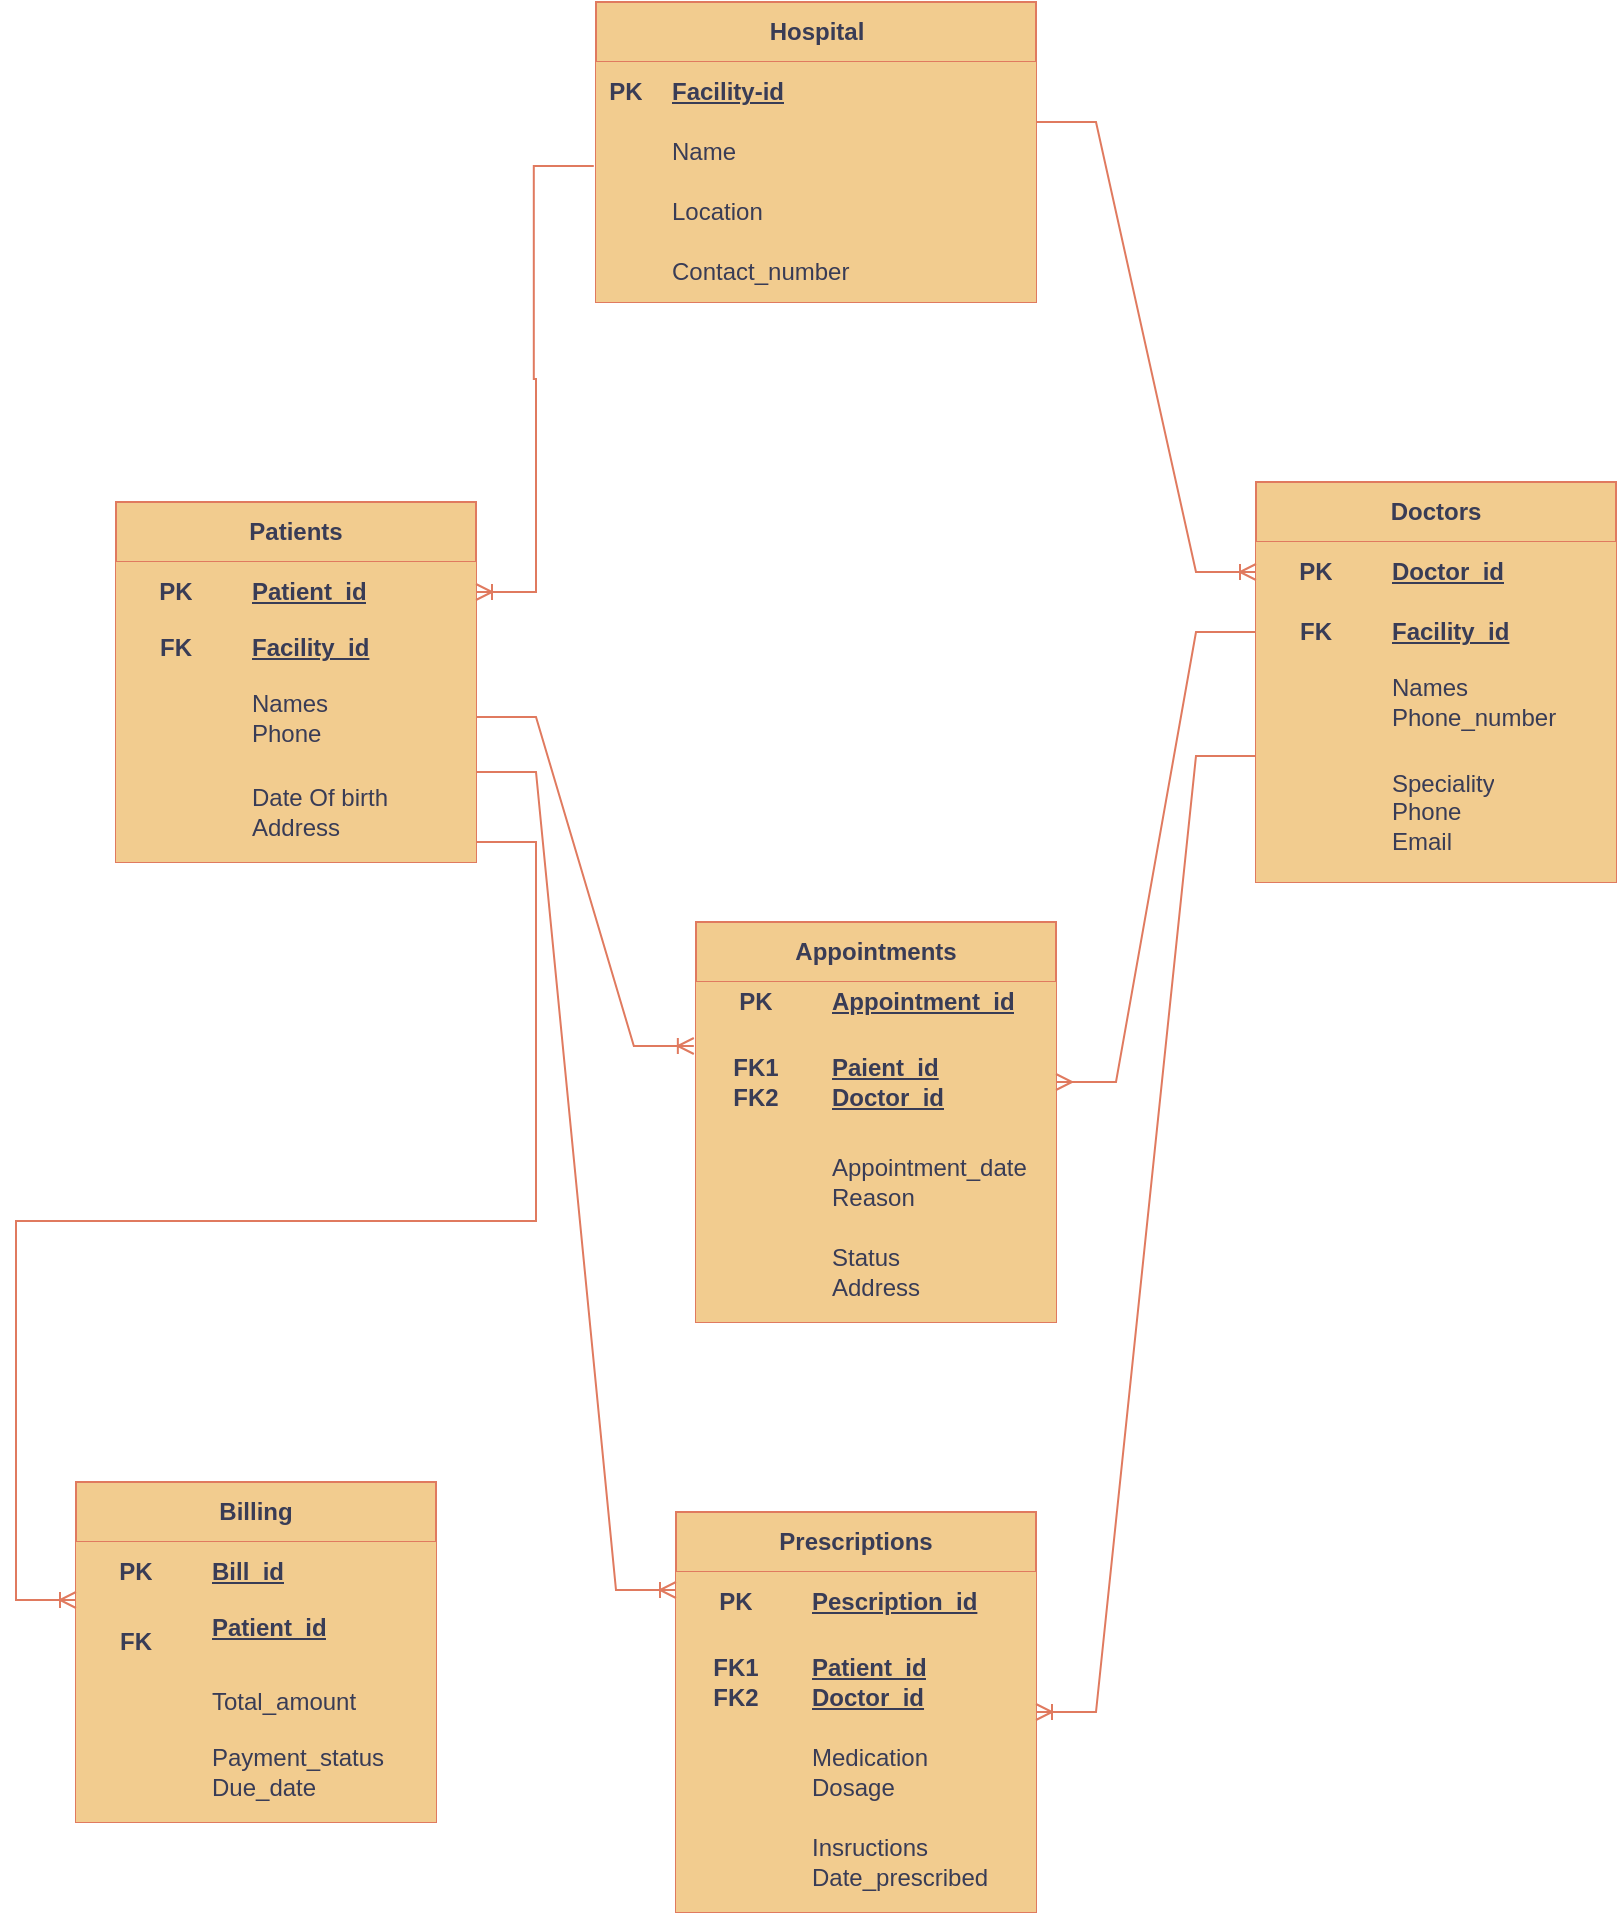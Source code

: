 <mxfile version="26.0.9">
  <diagram name="Page-1" id="CVgAVtRW-QO9xmp5Lkfc">
    <mxGraphModel dx="880" dy="532" grid="1" gridSize="10" guides="1" tooltips="1" connect="1" arrows="1" fold="1" page="1" pageScale="1" pageWidth="850" pageHeight="1100" math="0" shadow="0">
      <root>
        <mxCell id="0" />
        <mxCell id="1" parent="0" />
        <mxCell id="FU8sGzbvqnBOfOqEZNKi-1" value="Hospital" style="shape=table;startSize=30;container=1;collapsible=1;childLayout=tableLayout;fixedRows=1;rowLines=0;fontStyle=1;align=center;resizeLast=1;html=1;labelBackgroundColor=none;fillColor=#F2CC8F;strokeColor=#E07A5F;fontColor=#393C56;" parent="1" vertex="1">
          <mxGeometry x="300" y="30" width="220" height="150" as="geometry" />
        </mxCell>
        <mxCell id="FU8sGzbvqnBOfOqEZNKi-2" value="" style="shape=tableRow;horizontal=0;startSize=0;swimlaneHead=0;swimlaneBody=0;collapsible=0;dropTarget=0;points=[[0,0.5],[1,0.5]];portConstraint=eastwest;top=0;left=0;right=0;bottom=1;labelBackgroundColor=none;fillColor=#F2CC8F;strokeColor=#E07A5F;fontColor=#393C56;" parent="FU8sGzbvqnBOfOqEZNKi-1" vertex="1">
          <mxGeometry y="30" width="220" height="30" as="geometry" />
        </mxCell>
        <mxCell id="FU8sGzbvqnBOfOqEZNKi-3" value="PK" style="shape=partialRectangle;connectable=0;top=0;left=0;bottom=0;right=0;fontStyle=1;overflow=hidden;whiteSpace=wrap;html=1;labelBackgroundColor=none;fillColor=#F2CC8F;strokeColor=#E07A5F;fontColor=#393C56;" parent="FU8sGzbvqnBOfOqEZNKi-2" vertex="1">
          <mxGeometry width="30" height="30" as="geometry">
            <mxRectangle width="30" height="30" as="alternateBounds" />
          </mxGeometry>
        </mxCell>
        <mxCell id="FU8sGzbvqnBOfOqEZNKi-4" value="Facility-id" style="shape=partialRectangle;connectable=0;top=0;left=0;bottom=0;right=0;align=left;spacingLeft=6;fontStyle=5;overflow=hidden;whiteSpace=wrap;html=1;labelBackgroundColor=none;fillColor=#F2CC8F;strokeColor=#E07A5F;fontColor=#393C56;" parent="FU8sGzbvqnBOfOqEZNKi-2" vertex="1">
          <mxGeometry x="30" width="190" height="30" as="geometry">
            <mxRectangle width="190" height="30" as="alternateBounds" />
          </mxGeometry>
        </mxCell>
        <mxCell id="FU8sGzbvqnBOfOqEZNKi-5" value="" style="shape=tableRow;horizontal=0;startSize=0;swimlaneHead=0;swimlaneBody=0;collapsible=0;dropTarget=0;points=[[0,0.5],[1,0.5]];portConstraint=eastwest;top=0;left=0;right=0;bottom=0;labelBackgroundColor=none;fillColor=#F2CC8F;strokeColor=#E07A5F;fontColor=#393C56;" parent="FU8sGzbvqnBOfOqEZNKi-1" vertex="1">
          <mxGeometry y="60" width="220" height="30" as="geometry" />
        </mxCell>
        <mxCell id="FU8sGzbvqnBOfOqEZNKi-6" value="" style="shape=partialRectangle;connectable=0;top=0;left=0;bottom=0;right=0;editable=1;overflow=hidden;whiteSpace=wrap;html=1;labelBackgroundColor=none;fillColor=#F2CC8F;strokeColor=#E07A5F;fontColor=#393C56;" parent="FU8sGzbvqnBOfOqEZNKi-5" vertex="1">
          <mxGeometry width="30" height="30" as="geometry">
            <mxRectangle width="30" height="30" as="alternateBounds" />
          </mxGeometry>
        </mxCell>
        <mxCell id="FU8sGzbvqnBOfOqEZNKi-7" value="Name" style="shape=partialRectangle;connectable=0;top=0;left=0;bottom=0;right=0;align=left;spacingLeft=6;overflow=hidden;whiteSpace=wrap;html=1;labelBackgroundColor=none;fillColor=#F2CC8F;strokeColor=#E07A5F;fontColor=#393C56;" parent="FU8sGzbvqnBOfOqEZNKi-5" vertex="1">
          <mxGeometry x="30" width="190" height="30" as="geometry">
            <mxRectangle width="190" height="30" as="alternateBounds" />
          </mxGeometry>
        </mxCell>
        <mxCell id="FU8sGzbvqnBOfOqEZNKi-8" value="" style="shape=tableRow;horizontal=0;startSize=0;swimlaneHead=0;swimlaneBody=0;collapsible=0;dropTarget=0;points=[[0,0.5],[1,0.5]];portConstraint=eastwest;top=0;left=0;right=0;bottom=0;labelBackgroundColor=none;fillColor=#F2CC8F;strokeColor=#E07A5F;fontColor=#393C56;" parent="FU8sGzbvqnBOfOqEZNKi-1" vertex="1">
          <mxGeometry y="90" width="220" height="30" as="geometry" />
        </mxCell>
        <mxCell id="FU8sGzbvqnBOfOqEZNKi-9" value="" style="shape=partialRectangle;connectable=0;top=0;left=0;bottom=0;right=0;editable=1;overflow=hidden;whiteSpace=wrap;html=1;labelBackgroundColor=none;fillColor=#F2CC8F;strokeColor=#E07A5F;fontColor=#393C56;" parent="FU8sGzbvqnBOfOqEZNKi-8" vertex="1">
          <mxGeometry width="30" height="30" as="geometry">
            <mxRectangle width="30" height="30" as="alternateBounds" />
          </mxGeometry>
        </mxCell>
        <mxCell id="FU8sGzbvqnBOfOqEZNKi-10" value="Location" style="shape=partialRectangle;connectable=0;top=0;left=0;bottom=0;right=0;align=left;spacingLeft=6;overflow=hidden;whiteSpace=wrap;html=1;labelBackgroundColor=none;fillColor=#F2CC8F;strokeColor=#E07A5F;fontColor=#393C56;" parent="FU8sGzbvqnBOfOqEZNKi-8" vertex="1">
          <mxGeometry x="30" width="190" height="30" as="geometry">
            <mxRectangle width="190" height="30" as="alternateBounds" />
          </mxGeometry>
        </mxCell>
        <mxCell id="FU8sGzbvqnBOfOqEZNKi-11" value="" style="shape=tableRow;horizontal=0;startSize=0;swimlaneHead=0;swimlaneBody=0;collapsible=0;dropTarget=0;points=[[0,0.5],[1,0.5]];portConstraint=eastwest;top=0;left=0;right=0;bottom=0;labelBackgroundColor=none;fillColor=#F2CC8F;strokeColor=#E07A5F;fontColor=#393C56;" parent="FU8sGzbvqnBOfOqEZNKi-1" vertex="1">
          <mxGeometry y="120" width="220" height="30" as="geometry" />
        </mxCell>
        <mxCell id="FU8sGzbvqnBOfOqEZNKi-12" value="" style="shape=partialRectangle;connectable=0;top=0;left=0;bottom=0;right=0;editable=1;overflow=hidden;whiteSpace=wrap;html=1;labelBackgroundColor=none;fillColor=#F2CC8F;strokeColor=#E07A5F;fontColor=#393C56;" parent="FU8sGzbvqnBOfOqEZNKi-11" vertex="1">
          <mxGeometry width="30" height="30" as="geometry">
            <mxRectangle width="30" height="30" as="alternateBounds" />
          </mxGeometry>
        </mxCell>
        <mxCell id="FU8sGzbvqnBOfOqEZNKi-13" value="Contact_number" style="shape=partialRectangle;connectable=0;top=0;left=0;bottom=0;right=0;align=left;spacingLeft=6;overflow=hidden;whiteSpace=wrap;html=1;labelBackgroundColor=none;fillColor=#F2CC8F;strokeColor=#E07A5F;fontColor=#393C56;" parent="FU8sGzbvqnBOfOqEZNKi-11" vertex="1">
          <mxGeometry x="30" width="190" height="30" as="geometry">
            <mxRectangle width="190" height="30" as="alternateBounds" />
          </mxGeometry>
        </mxCell>
        <mxCell id="FU8sGzbvqnBOfOqEZNKi-28" value="Patients" style="shape=table;startSize=30;container=1;collapsible=1;childLayout=tableLayout;fixedRows=1;rowLines=0;fontStyle=1;align=center;resizeLast=1;html=1;whiteSpace=wrap;labelBackgroundColor=none;fillColor=#F2CC8F;strokeColor=#E07A5F;fontColor=#393C56;" parent="1" vertex="1">
          <mxGeometry x="60" y="280" width="180" height="180" as="geometry" />
        </mxCell>
        <mxCell id="FU8sGzbvqnBOfOqEZNKi-29" value="" style="shape=tableRow;horizontal=0;startSize=0;swimlaneHead=0;swimlaneBody=0;collapsible=0;dropTarget=0;points=[[0,0.5],[1,0.5]];portConstraint=eastwest;top=0;left=0;right=0;bottom=0;html=1;labelBackgroundColor=none;fillColor=#F2CC8F;strokeColor=#E07A5F;fontColor=#393C56;" parent="FU8sGzbvqnBOfOqEZNKi-28" vertex="1">
          <mxGeometry y="30" width="180" height="30" as="geometry" />
        </mxCell>
        <mxCell id="FU8sGzbvqnBOfOqEZNKi-30" value="PK" style="shape=partialRectangle;connectable=0;top=0;left=0;bottom=0;right=0;fontStyle=1;overflow=hidden;html=1;whiteSpace=wrap;labelBackgroundColor=none;fillColor=#F2CC8F;strokeColor=#E07A5F;fontColor=#393C56;" parent="FU8sGzbvqnBOfOqEZNKi-29" vertex="1">
          <mxGeometry width="60" height="30" as="geometry">
            <mxRectangle width="60" height="30" as="alternateBounds" />
          </mxGeometry>
        </mxCell>
        <mxCell id="FU8sGzbvqnBOfOqEZNKi-31" value="Patient_id" style="shape=partialRectangle;connectable=0;top=0;left=0;bottom=0;right=0;align=left;spacingLeft=6;fontStyle=5;overflow=hidden;html=1;whiteSpace=wrap;labelBackgroundColor=none;fillColor=#F2CC8F;strokeColor=#E07A5F;fontColor=#393C56;" parent="FU8sGzbvqnBOfOqEZNKi-29" vertex="1">
          <mxGeometry x="60" width="120" height="30" as="geometry">
            <mxRectangle width="120" height="30" as="alternateBounds" />
          </mxGeometry>
        </mxCell>
        <mxCell id="FU8sGzbvqnBOfOqEZNKi-32" value="" style="shape=tableRow;horizontal=0;startSize=0;swimlaneHead=0;swimlaneBody=0;collapsible=0;dropTarget=0;points=[[0,0.5],[1,0.5]];portConstraint=eastwest;top=0;left=0;right=0;bottom=1;html=1;labelBackgroundColor=none;fillColor=#F2CC8F;strokeColor=#E07A5F;fontColor=#393C56;" parent="FU8sGzbvqnBOfOqEZNKi-28" vertex="1">
          <mxGeometry y="60" width="180" height="25" as="geometry" />
        </mxCell>
        <mxCell id="FU8sGzbvqnBOfOqEZNKi-33" value="FK" style="shape=partialRectangle;connectable=0;top=0;left=0;bottom=0;right=0;fontStyle=1;overflow=hidden;html=1;whiteSpace=wrap;labelBackgroundColor=none;fillColor=#F2CC8F;strokeColor=#E07A5F;fontColor=#393C56;" parent="FU8sGzbvqnBOfOqEZNKi-32" vertex="1">
          <mxGeometry width="60" height="25" as="geometry">
            <mxRectangle width="60" height="25" as="alternateBounds" />
          </mxGeometry>
        </mxCell>
        <mxCell id="FU8sGzbvqnBOfOqEZNKi-34" value="Facility_id" style="shape=partialRectangle;connectable=0;top=0;left=0;bottom=0;right=0;align=left;spacingLeft=6;fontStyle=5;overflow=hidden;html=1;whiteSpace=wrap;labelBackgroundColor=none;fillColor=#F2CC8F;strokeColor=#E07A5F;fontColor=#393C56;" parent="FU8sGzbvqnBOfOqEZNKi-32" vertex="1">
          <mxGeometry x="60" width="120" height="25" as="geometry">
            <mxRectangle width="120" height="25" as="alternateBounds" />
          </mxGeometry>
        </mxCell>
        <mxCell id="FU8sGzbvqnBOfOqEZNKi-35" value="" style="shape=tableRow;horizontal=0;startSize=0;swimlaneHead=0;swimlaneBody=0;collapsible=0;dropTarget=0;points=[[0,0.5],[1,0.5]];portConstraint=eastwest;top=0;left=0;right=0;bottom=0;html=1;labelBackgroundColor=none;fillColor=#F2CC8F;strokeColor=#E07A5F;fontColor=#393C56;" parent="FU8sGzbvqnBOfOqEZNKi-28" vertex="1">
          <mxGeometry y="85" width="180" height="45" as="geometry" />
        </mxCell>
        <mxCell id="FU8sGzbvqnBOfOqEZNKi-36" value="" style="shape=partialRectangle;connectable=0;top=0;left=0;bottom=0;right=0;editable=1;overflow=hidden;html=1;whiteSpace=wrap;labelBackgroundColor=none;fillColor=#F2CC8F;strokeColor=#E07A5F;fontColor=#393C56;" parent="FU8sGzbvqnBOfOqEZNKi-35" vertex="1">
          <mxGeometry width="60" height="45" as="geometry">
            <mxRectangle width="60" height="45" as="alternateBounds" />
          </mxGeometry>
        </mxCell>
        <mxCell id="FU8sGzbvqnBOfOqEZNKi-37" value="Names&lt;div&gt;Phone&lt;/div&gt;" style="shape=partialRectangle;connectable=0;top=0;left=0;bottom=0;right=0;align=left;spacingLeft=6;overflow=hidden;html=1;whiteSpace=wrap;labelBackgroundColor=none;fillColor=#F2CC8F;strokeColor=#E07A5F;fontColor=#393C56;" parent="FU8sGzbvqnBOfOqEZNKi-35" vertex="1">
          <mxGeometry x="60" width="120" height="45" as="geometry">
            <mxRectangle width="120" height="45" as="alternateBounds" />
          </mxGeometry>
        </mxCell>
        <mxCell id="FU8sGzbvqnBOfOqEZNKi-38" value="" style="shape=tableRow;horizontal=0;startSize=0;swimlaneHead=0;swimlaneBody=0;collapsible=0;dropTarget=0;points=[[0,0.5],[1,0.5]];portConstraint=eastwest;top=0;left=0;right=0;bottom=0;html=1;labelBackgroundColor=none;fillColor=#F2CC8F;strokeColor=#E07A5F;fontColor=#393C56;" parent="FU8sGzbvqnBOfOqEZNKi-28" vertex="1">
          <mxGeometry y="130" width="180" height="50" as="geometry" />
        </mxCell>
        <mxCell id="FU8sGzbvqnBOfOqEZNKi-39" value="" style="shape=partialRectangle;connectable=0;top=0;left=0;bottom=0;right=0;editable=1;overflow=hidden;html=1;whiteSpace=wrap;labelBackgroundColor=none;fillColor=#F2CC8F;strokeColor=#E07A5F;fontColor=#393C56;" parent="FU8sGzbvqnBOfOqEZNKi-38" vertex="1">
          <mxGeometry width="60" height="50" as="geometry">
            <mxRectangle width="60" height="50" as="alternateBounds" />
          </mxGeometry>
        </mxCell>
        <mxCell id="FU8sGzbvqnBOfOqEZNKi-40" value="&lt;div&gt;Date Of birth&lt;/div&gt;&lt;div&gt;Address&lt;/div&gt;" style="shape=partialRectangle;connectable=0;top=0;left=0;bottom=0;right=0;align=left;spacingLeft=6;overflow=hidden;html=1;whiteSpace=wrap;labelBackgroundColor=none;fillColor=#F2CC8F;strokeColor=#E07A5F;fontColor=#393C56;" parent="FU8sGzbvqnBOfOqEZNKi-38" vertex="1">
          <mxGeometry x="60" width="120" height="50" as="geometry">
            <mxRectangle width="120" height="50" as="alternateBounds" />
          </mxGeometry>
        </mxCell>
        <mxCell id="FU8sGzbvqnBOfOqEZNKi-682" value="Doctors" style="shape=table;startSize=30;container=1;collapsible=1;childLayout=tableLayout;fixedRows=1;rowLines=0;fontStyle=1;align=center;resizeLast=1;html=1;whiteSpace=wrap;labelBackgroundColor=none;fillColor=#F2CC8F;strokeColor=#E07A5F;fontColor=#393C56;" parent="1" vertex="1">
          <mxGeometry x="630" y="270" width="180" height="200" as="geometry" />
        </mxCell>
        <mxCell id="FU8sGzbvqnBOfOqEZNKi-683" value="" style="shape=tableRow;horizontal=0;startSize=0;swimlaneHead=0;swimlaneBody=0;collapsible=0;dropTarget=0;points=[[0,0.5],[1,0.5]];portConstraint=eastwest;top=0;left=0;right=0;bottom=0;html=1;labelBackgroundColor=none;fillColor=#F2CC8F;strokeColor=#E07A5F;fontColor=#393C56;" parent="FU8sGzbvqnBOfOqEZNKi-682" vertex="1">
          <mxGeometry y="30" width="180" height="30" as="geometry" />
        </mxCell>
        <mxCell id="FU8sGzbvqnBOfOqEZNKi-684" value="PK" style="shape=partialRectangle;connectable=0;top=0;left=0;bottom=0;right=0;fontStyle=1;overflow=hidden;html=1;whiteSpace=wrap;labelBackgroundColor=none;fillColor=#F2CC8F;strokeColor=#E07A5F;fontColor=#393C56;" parent="FU8sGzbvqnBOfOqEZNKi-683" vertex="1">
          <mxGeometry width="60" height="30" as="geometry">
            <mxRectangle width="60" height="30" as="alternateBounds" />
          </mxGeometry>
        </mxCell>
        <mxCell id="FU8sGzbvqnBOfOqEZNKi-685" value="Doctor_id" style="shape=partialRectangle;connectable=0;top=0;left=0;bottom=0;right=0;align=left;spacingLeft=6;fontStyle=5;overflow=hidden;html=1;whiteSpace=wrap;labelBackgroundColor=none;fillColor=#F2CC8F;strokeColor=#E07A5F;fontColor=#393C56;" parent="FU8sGzbvqnBOfOqEZNKi-683" vertex="1">
          <mxGeometry x="60" width="120" height="30" as="geometry">
            <mxRectangle width="120" height="30" as="alternateBounds" />
          </mxGeometry>
        </mxCell>
        <mxCell id="FU8sGzbvqnBOfOqEZNKi-686" value="" style="shape=tableRow;horizontal=0;startSize=0;swimlaneHead=0;swimlaneBody=0;collapsible=0;dropTarget=0;points=[[0,0.5],[1,0.5]];portConstraint=eastwest;top=0;left=0;right=0;bottom=1;html=1;labelBackgroundColor=none;fillColor=#F2CC8F;strokeColor=#E07A5F;fontColor=#393C56;" parent="FU8sGzbvqnBOfOqEZNKi-682" vertex="1">
          <mxGeometry y="60" width="180" height="30" as="geometry" />
        </mxCell>
        <mxCell id="FU8sGzbvqnBOfOqEZNKi-687" value="FK" style="shape=partialRectangle;connectable=0;top=0;left=0;bottom=0;right=0;fontStyle=1;overflow=hidden;html=1;whiteSpace=wrap;labelBackgroundColor=none;fillColor=#F2CC8F;strokeColor=#E07A5F;fontColor=#393C56;" parent="FU8sGzbvqnBOfOqEZNKi-686" vertex="1">
          <mxGeometry width="60" height="30" as="geometry">
            <mxRectangle width="60" height="30" as="alternateBounds" />
          </mxGeometry>
        </mxCell>
        <mxCell id="FU8sGzbvqnBOfOqEZNKi-688" value="Facility_id" style="shape=partialRectangle;connectable=0;top=0;left=0;bottom=0;right=0;align=left;spacingLeft=6;fontStyle=5;overflow=hidden;html=1;whiteSpace=wrap;labelBackgroundColor=none;fillColor=#F2CC8F;strokeColor=#E07A5F;fontColor=#393C56;" parent="FU8sGzbvqnBOfOqEZNKi-686" vertex="1">
          <mxGeometry x="60" width="120" height="30" as="geometry">
            <mxRectangle width="120" height="30" as="alternateBounds" />
          </mxGeometry>
        </mxCell>
        <mxCell id="FU8sGzbvqnBOfOqEZNKi-689" value="" style="shape=tableRow;horizontal=0;startSize=0;swimlaneHead=0;swimlaneBody=0;collapsible=0;dropTarget=0;points=[[0,0.5],[1,0.5]];portConstraint=eastwest;top=0;left=0;right=0;bottom=0;html=1;labelBackgroundColor=none;fillColor=#F2CC8F;strokeColor=#E07A5F;fontColor=#393C56;" parent="FU8sGzbvqnBOfOqEZNKi-682" vertex="1">
          <mxGeometry y="90" width="180" height="40" as="geometry" />
        </mxCell>
        <mxCell id="FU8sGzbvqnBOfOqEZNKi-690" value="" style="shape=partialRectangle;connectable=0;top=0;left=0;bottom=0;right=0;editable=1;overflow=hidden;html=1;whiteSpace=wrap;labelBackgroundColor=none;fillColor=#F2CC8F;strokeColor=#E07A5F;fontColor=#393C56;" parent="FU8sGzbvqnBOfOqEZNKi-689" vertex="1">
          <mxGeometry width="60" height="40" as="geometry">
            <mxRectangle width="60" height="40" as="alternateBounds" />
          </mxGeometry>
        </mxCell>
        <mxCell id="FU8sGzbvqnBOfOqEZNKi-691" value="Names&lt;div&gt;Phone_number&lt;/div&gt;" style="shape=partialRectangle;connectable=0;top=0;left=0;bottom=0;right=0;align=left;spacingLeft=6;overflow=hidden;html=1;whiteSpace=wrap;labelBackgroundColor=none;fillColor=#F2CC8F;strokeColor=#E07A5F;fontColor=#393C56;" parent="FU8sGzbvqnBOfOqEZNKi-689" vertex="1">
          <mxGeometry x="60" width="120" height="40" as="geometry">
            <mxRectangle width="120" height="40" as="alternateBounds" />
          </mxGeometry>
        </mxCell>
        <mxCell id="FU8sGzbvqnBOfOqEZNKi-692" value="" style="shape=tableRow;horizontal=0;startSize=0;swimlaneHead=0;swimlaneBody=0;collapsible=0;dropTarget=0;points=[[0,0.5],[1,0.5]];portConstraint=eastwest;top=0;left=0;right=0;bottom=0;html=1;labelBackgroundColor=none;fillColor=#F2CC8F;strokeColor=#E07A5F;fontColor=#393C56;" parent="FU8sGzbvqnBOfOqEZNKi-682" vertex="1">
          <mxGeometry y="130" width="180" height="70" as="geometry" />
        </mxCell>
        <mxCell id="FU8sGzbvqnBOfOqEZNKi-693" value="" style="shape=partialRectangle;connectable=0;top=0;left=0;bottom=0;right=0;editable=1;overflow=hidden;html=1;whiteSpace=wrap;labelBackgroundColor=none;fillColor=#F2CC8F;strokeColor=#E07A5F;fontColor=#393C56;" parent="FU8sGzbvqnBOfOqEZNKi-692" vertex="1">
          <mxGeometry width="60" height="70" as="geometry">
            <mxRectangle width="60" height="70" as="alternateBounds" />
          </mxGeometry>
        </mxCell>
        <mxCell id="FU8sGzbvqnBOfOqEZNKi-694" value="Speciality&lt;div&gt;Phone&lt;/div&gt;&lt;div&gt;Email&lt;/div&gt;" style="shape=partialRectangle;connectable=0;top=0;left=0;bottom=0;right=0;align=left;spacingLeft=6;overflow=hidden;html=1;whiteSpace=wrap;labelBackgroundColor=none;fillColor=#F2CC8F;strokeColor=#E07A5F;fontColor=#393C56;" parent="FU8sGzbvqnBOfOqEZNKi-692" vertex="1">
          <mxGeometry x="60" width="120" height="70" as="geometry">
            <mxRectangle width="120" height="70" as="alternateBounds" />
          </mxGeometry>
        </mxCell>
        <mxCell id="FU8sGzbvqnBOfOqEZNKi-695" value="Appointments" style="shape=table;startSize=30;container=1;collapsible=1;childLayout=tableLayout;fixedRows=1;rowLines=0;fontStyle=1;align=center;resizeLast=1;html=1;whiteSpace=wrap;labelBackgroundColor=none;fillColor=#F2CC8F;strokeColor=#E07A5F;fontColor=#393C56;" parent="1" vertex="1">
          <mxGeometry x="350" y="490" width="180" height="200" as="geometry" />
        </mxCell>
        <mxCell id="FU8sGzbvqnBOfOqEZNKi-696" value="" style="shape=tableRow;horizontal=0;startSize=0;swimlaneHead=0;swimlaneBody=0;collapsible=0;dropTarget=0;points=[[0,0.5],[1,0.5]];portConstraint=eastwest;top=0;left=0;right=0;bottom=0;html=1;labelBackgroundColor=none;fillColor=#F2CC8F;strokeColor=#E07A5F;fontColor=#393C56;" parent="FU8sGzbvqnBOfOqEZNKi-695" vertex="1">
          <mxGeometry y="30" width="180" height="20" as="geometry" />
        </mxCell>
        <mxCell id="FU8sGzbvqnBOfOqEZNKi-697" value="PK" style="shape=partialRectangle;connectable=0;top=0;left=0;bottom=0;right=0;fontStyle=1;overflow=hidden;html=1;whiteSpace=wrap;labelBackgroundColor=none;fillColor=#F2CC8F;strokeColor=#E07A5F;fontColor=#393C56;" parent="FU8sGzbvqnBOfOqEZNKi-696" vertex="1">
          <mxGeometry width="60" height="20" as="geometry">
            <mxRectangle width="60" height="20" as="alternateBounds" />
          </mxGeometry>
        </mxCell>
        <mxCell id="FU8sGzbvqnBOfOqEZNKi-698" value="Appointment_id" style="shape=partialRectangle;connectable=0;top=0;left=0;bottom=0;right=0;align=left;spacingLeft=6;fontStyle=5;overflow=hidden;html=1;whiteSpace=wrap;labelBackgroundColor=none;fillColor=#F2CC8F;strokeColor=#E07A5F;fontColor=#393C56;" parent="FU8sGzbvqnBOfOqEZNKi-696" vertex="1">
          <mxGeometry x="60" width="120" height="20" as="geometry">
            <mxRectangle width="120" height="20" as="alternateBounds" />
          </mxGeometry>
        </mxCell>
        <mxCell id="FU8sGzbvqnBOfOqEZNKi-699" value="" style="shape=tableRow;horizontal=0;startSize=0;swimlaneHead=0;swimlaneBody=0;collapsible=0;dropTarget=0;points=[[0,0.5],[1,0.5]];portConstraint=eastwest;top=0;left=0;right=0;bottom=1;html=1;labelBackgroundColor=none;fillColor=#F2CC8F;strokeColor=#E07A5F;fontColor=#393C56;" parent="FU8sGzbvqnBOfOqEZNKi-695" vertex="1">
          <mxGeometry y="50" width="180" height="60" as="geometry" />
        </mxCell>
        <mxCell id="FU8sGzbvqnBOfOqEZNKi-700" value="FK1&lt;div&gt;FK2&lt;/div&gt;" style="shape=partialRectangle;connectable=0;top=0;left=0;bottom=0;right=0;fontStyle=1;overflow=hidden;html=1;whiteSpace=wrap;labelBackgroundColor=none;fillColor=#F2CC8F;strokeColor=#E07A5F;fontColor=#393C56;" parent="FU8sGzbvqnBOfOqEZNKi-699" vertex="1">
          <mxGeometry width="60" height="60" as="geometry">
            <mxRectangle width="60" height="60" as="alternateBounds" />
          </mxGeometry>
        </mxCell>
        <mxCell id="FU8sGzbvqnBOfOqEZNKi-701" value="Paient_id&lt;div&gt;Doctor_id&lt;/div&gt;" style="shape=partialRectangle;connectable=0;top=0;left=0;bottom=0;right=0;align=left;spacingLeft=6;fontStyle=5;overflow=hidden;html=1;whiteSpace=wrap;labelBackgroundColor=none;fillColor=#F2CC8F;strokeColor=#E07A5F;fontColor=#393C56;" parent="FU8sGzbvqnBOfOqEZNKi-699" vertex="1">
          <mxGeometry x="60" width="120" height="60" as="geometry">
            <mxRectangle width="120" height="60" as="alternateBounds" />
          </mxGeometry>
        </mxCell>
        <mxCell id="FU8sGzbvqnBOfOqEZNKi-702" value="" style="shape=tableRow;horizontal=0;startSize=0;swimlaneHead=0;swimlaneBody=0;collapsible=0;dropTarget=0;points=[[0,0.5],[1,0.5]];portConstraint=eastwest;top=0;left=0;right=0;bottom=0;html=1;labelBackgroundColor=none;fillColor=#F2CC8F;strokeColor=#E07A5F;fontColor=#393C56;" parent="FU8sGzbvqnBOfOqEZNKi-695" vertex="1">
          <mxGeometry y="110" width="180" height="40" as="geometry" />
        </mxCell>
        <mxCell id="FU8sGzbvqnBOfOqEZNKi-703" value="" style="shape=partialRectangle;connectable=0;top=0;left=0;bottom=0;right=0;editable=1;overflow=hidden;html=1;whiteSpace=wrap;labelBackgroundColor=none;fillColor=#F2CC8F;strokeColor=#E07A5F;fontColor=#393C56;" parent="FU8sGzbvqnBOfOqEZNKi-702" vertex="1">
          <mxGeometry width="60" height="40" as="geometry">
            <mxRectangle width="60" height="40" as="alternateBounds" />
          </mxGeometry>
        </mxCell>
        <mxCell id="FU8sGzbvqnBOfOqEZNKi-704" value="Appointment_date&lt;div&gt;Reason&lt;/div&gt;" style="shape=partialRectangle;connectable=0;top=0;left=0;bottom=0;right=0;align=left;spacingLeft=6;overflow=hidden;html=1;whiteSpace=wrap;labelBackgroundColor=none;fillColor=#F2CC8F;strokeColor=#E07A5F;fontColor=#393C56;" parent="FU8sGzbvqnBOfOqEZNKi-702" vertex="1">
          <mxGeometry x="60" width="120" height="40" as="geometry">
            <mxRectangle width="120" height="40" as="alternateBounds" />
          </mxGeometry>
        </mxCell>
        <mxCell id="FU8sGzbvqnBOfOqEZNKi-705" value="" style="shape=tableRow;horizontal=0;startSize=0;swimlaneHead=0;swimlaneBody=0;collapsible=0;dropTarget=0;points=[[0,0.5],[1,0.5]];portConstraint=eastwest;top=0;left=0;right=0;bottom=0;html=1;labelBackgroundColor=none;fillColor=#F2CC8F;strokeColor=#E07A5F;fontColor=#393C56;" parent="FU8sGzbvqnBOfOqEZNKi-695" vertex="1">
          <mxGeometry y="150" width="180" height="50" as="geometry" />
        </mxCell>
        <mxCell id="FU8sGzbvqnBOfOqEZNKi-706" value="" style="shape=partialRectangle;connectable=0;top=0;left=0;bottom=0;right=0;editable=1;overflow=hidden;html=1;whiteSpace=wrap;labelBackgroundColor=none;fillColor=#F2CC8F;strokeColor=#E07A5F;fontColor=#393C56;" parent="FU8sGzbvqnBOfOqEZNKi-705" vertex="1">
          <mxGeometry width="60" height="50" as="geometry">
            <mxRectangle width="60" height="50" as="alternateBounds" />
          </mxGeometry>
        </mxCell>
        <mxCell id="FU8sGzbvqnBOfOqEZNKi-707" value="Status&lt;div&gt;Address&lt;/div&gt;" style="shape=partialRectangle;connectable=0;top=0;left=0;bottom=0;right=0;align=left;spacingLeft=6;overflow=hidden;html=1;whiteSpace=wrap;labelBackgroundColor=none;fillColor=#F2CC8F;strokeColor=#E07A5F;fontColor=#393C56;" parent="FU8sGzbvqnBOfOqEZNKi-705" vertex="1">
          <mxGeometry x="60" width="120" height="50" as="geometry">
            <mxRectangle width="120" height="50" as="alternateBounds" />
          </mxGeometry>
        </mxCell>
        <mxCell id="FU8sGzbvqnBOfOqEZNKi-709" value="Prescriptions" style="shape=table;startSize=30;container=1;collapsible=1;childLayout=tableLayout;fixedRows=1;rowLines=0;fontStyle=1;align=center;resizeLast=1;html=1;whiteSpace=wrap;labelBackgroundColor=none;fillColor=#F2CC8F;strokeColor=#E07A5F;fontColor=#393C56;" parent="1" vertex="1">
          <mxGeometry x="340" y="785" width="180" height="200" as="geometry" />
        </mxCell>
        <mxCell id="FU8sGzbvqnBOfOqEZNKi-710" value="" style="shape=tableRow;horizontal=0;startSize=0;swimlaneHead=0;swimlaneBody=0;collapsible=0;dropTarget=0;points=[[0,0.5],[1,0.5]];portConstraint=eastwest;top=0;left=0;right=0;bottom=0;html=1;labelBackgroundColor=none;fillColor=#F2CC8F;strokeColor=#E07A5F;fontColor=#393C56;" parent="FU8sGzbvqnBOfOqEZNKi-709" vertex="1">
          <mxGeometry y="30" width="180" height="30" as="geometry" />
        </mxCell>
        <mxCell id="FU8sGzbvqnBOfOqEZNKi-711" value="PK" style="shape=partialRectangle;connectable=0;top=0;left=0;bottom=0;right=0;fontStyle=1;overflow=hidden;html=1;whiteSpace=wrap;labelBackgroundColor=none;fillColor=#F2CC8F;strokeColor=#E07A5F;fontColor=#393C56;" parent="FU8sGzbvqnBOfOqEZNKi-710" vertex="1">
          <mxGeometry width="60" height="30" as="geometry">
            <mxRectangle width="60" height="30" as="alternateBounds" />
          </mxGeometry>
        </mxCell>
        <mxCell id="FU8sGzbvqnBOfOqEZNKi-712" value="Pescription_id" style="shape=partialRectangle;connectable=0;top=0;left=0;bottom=0;right=0;align=left;spacingLeft=6;fontStyle=5;overflow=hidden;html=1;whiteSpace=wrap;labelBackgroundColor=none;fillColor=#F2CC8F;strokeColor=#E07A5F;fontColor=#393C56;" parent="FU8sGzbvqnBOfOqEZNKi-710" vertex="1">
          <mxGeometry x="60" width="120" height="30" as="geometry">
            <mxRectangle width="120" height="30" as="alternateBounds" />
          </mxGeometry>
        </mxCell>
        <mxCell id="FU8sGzbvqnBOfOqEZNKi-713" value="" style="shape=tableRow;horizontal=0;startSize=0;swimlaneHead=0;swimlaneBody=0;collapsible=0;dropTarget=0;points=[[0,0.5],[1,0.5]];portConstraint=eastwest;top=0;left=0;right=0;bottom=1;html=1;labelBackgroundColor=none;fillColor=#F2CC8F;strokeColor=#E07A5F;fontColor=#393C56;" parent="FU8sGzbvqnBOfOqEZNKi-709" vertex="1">
          <mxGeometry y="60" width="180" height="50" as="geometry" />
        </mxCell>
        <mxCell id="FU8sGzbvqnBOfOqEZNKi-714" value="FK1&lt;div&gt;FK2&lt;/div&gt;" style="shape=partialRectangle;connectable=0;top=0;left=0;bottom=0;right=0;fontStyle=1;overflow=hidden;html=1;whiteSpace=wrap;labelBackgroundColor=none;fillColor=#F2CC8F;strokeColor=#E07A5F;fontColor=#393C56;" parent="FU8sGzbvqnBOfOqEZNKi-713" vertex="1">
          <mxGeometry width="60" height="50" as="geometry">
            <mxRectangle width="60" height="50" as="alternateBounds" />
          </mxGeometry>
        </mxCell>
        <mxCell id="FU8sGzbvqnBOfOqEZNKi-715" value="Patient_id&lt;div&gt;Doctor_id&lt;/div&gt;" style="shape=partialRectangle;connectable=0;top=0;left=0;bottom=0;right=0;align=left;spacingLeft=6;fontStyle=5;overflow=hidden;html=1;whiteSpace=wrap;labelBackgroundColor=none;fillColor=#F2CC8F;strokeColor=#E07A5F;fontColor=#393C56;" parent="FU8sGzbvqnBOfOqEZNKi-713" vertex="1">
          <mxGeometry x="60" width="120" height="50" as="geometry">
            <mxRectangle width="120" height="50" as="alternateBounds" />
          </mxGeometry>
        </mxCell>
        <mxCell id="FU8sGzbvqnBOfOqEZNKi-716" value="" style="shape=tableRow;horizontal=0;startSize=0;swimlaneHead=0;swimlaneBody=0;collapsible=0;dropTarget=0;points=[[0,0.5],[1,0.5]];portConstraint=eastwest;top=0;left=0;right=0;bottom=0;html=1;labelBackgroundColor=none;fillColor=#F2CC8F;strokeColor=#E07A5F;fontColor=#393C56;" parent="FU8sGzbvqnBOfOqEZNKi-709" vertex="1">
          <mxGeometry y="110" width="180" height="40" as="geometry" />
        </mxCell>
        <mxCell id="FU8sGzbvqnBOfOqEZNKi-717" value="" style="shape=partialRectangle;connectable=0;top=0;left=0;bottom=0;right=0;editable=1;overflow=hidden;html=1;whiteSpace=wrap;labelBackgroundColor=none;fillColor=#F2CC8F;strokeColor=#E07A5F;fontColor=#393C56;" parent="FU8sGzbvqnBOfOqEZNKi-716" vertex="1">
          <mxGeometry width="60" height="40" as="geometry">
            <mxRectangle width="60" height="40" as="alternateBounds" />
          </mxGeometry>
        </mxCell>
        <mxCell id="FU8sGzbvqnBOfOqEZNKi-718" value="Medication&lt;div&gt;Dosage&lt;/div&gt;" style="shape=partialRectangle;connectable=0;top=0;left=0;bottom=0;right=0;align=left;spacingLeft=6;overflow=hidden;html=1;whiteSpace=wrap;labelBackgroundColor=none;fillColor=#F2CC8F;strokeColor=#E07A5F;fontColor=#393C56;" parent="FU8sGzbvqnBOfOqEZNKi-716" vertex="1">
          <mxGeometry x="60" width="120" height="40" as="geometry">
            <mxRectangle width="120" height="40" as="alternateBounds" />
          </mxGeometry>
        </mxCell>
        <mxCell id="FU8sGzbvqnBOfOqEZNKi-719" value="" style="shape=tableRow;horizontal=0;startSize=0;swimlaneHead=0;swimlaneBody=0;collapsible=0;dropTarget=0;points=[[0,0.5],[1,0.5]];portConstraint=eastwest;top=0;left=0;right=0;bottom=0;html=1;labelBackgroundColor=none;fillColor=#F2CC8F;strokeColor=#E07A5F;fontColor=#393C56;" parent="FU8sGzbvqnBOfOqEZNKi-709" vertex="1">
          <mxGeometry y="150" width="180" height="50" as="geometry" />
        </mxCell>
        <mxCell id="FU8sGzbvqnBOfOqEZNKi-720" value="" style="shape=partialRectangle;connectable=0;top=0;left=0;bottom=0;right=0;editable=1;overflow=hidden;html=1;whiteSpace=wrap;labelBackgroundColor=none;fillColor=#F2CC8F;strokeColor=#E07A5F;fontColor=#393C56;" parent="FU8sGzbvqnBOfOqEZNKi-719" vertex="1">
          <mxGeometry width="60" height="50" as="geometry">
            <mxRectangle width="60" height="50" as="alternateBounds" />
          </mxGeometry>
        </mxCell>
        <mxCell id="FU8sGzbvqnBOfOqEZNKi-721" value="Insructions&lt;div&gt;Date_prescribed&lt;/div&gt;" style="shape=partialRectangle;connectable=0;top=0;left=0;bottom=0;right=0;align=left;spacingLeft=6;overflow=hidden;html=1;whiteSpace=wrap;labelBackgroundColor=none;fillColor=#F2CC8F;strokeColor=#E07A5F;fontColor=#393C56;" parent="FU8sGzbvqnBOfOqEZNKi-719" vertex="1">
          <mxGeometry x="60" width="120" height="50" as="geometry">
            <mxRectangle width="120" height="50" as="alternateBounds" />
          </mxGeometry>
        </mxCell>
        <mxCell id="FU8sGzbvqnBOfOqEZNKi-722" value="Billing" style="shape=table;startSize=30;container=1;collapsible=1;childLayout=tableLayout;fixedRows=1;rowLines=0;fontStyle=1;align=center;resizeLast=1;html=1;whiteSpace=wrap;labelBackgroundColor=none;fillColor=#F2CC8F;strokeColor=#E07A5F;fontColor=#393C56;" parent="1" vertex="1">
          <mxGeometry x="40" y="770" width="180" height="170" as="geometry" />
        </mxCell>
        <mxCell id="FU8sGzbvqnBOfOqEZNKi-723" value="" style="shape=tableRow;horizontal=0;startSize=0;swimlaneHead=0;swimlaneBody=0;collapsible=0;dropTarget=0;points=[[0,0.5],[1,0.5]];portConstraint=eastwest;top=0;left=0;right=0;bottom=0;html=1;labelBackgroundColor=none;fillColor=#F2CC8F;strokeColor=#E07A5F;fontColor=#393C56;" parent="FU8sGzbvqnBOfOqEZNKi-722" vertex="1">
          <mxGeometry y="30" width="180" height="30" as="geometry" />
        </mxCell>
        <mxCell id="FU8sGzbvqnBOfOqEZNKi-724" value="PK" style="shape=partialRectangle;connectable=0;top=0;left=0;bottom=0;right=0;fontStyle=1;overflow=hidden;html=1;whiteSpace=wrap;labelBackgroundColor=none;fillColor=#F2CC8F;strokeColor=#E07A5F;fontColor=#393C56;" parent="FU8sGzbvqnBOfOqEZNKi-723" vertex="1">
          <mxGeometry width="60" height="30" as="geometry">
            <mxRectangle width="60" height="30" as="alternateBounds" />
          </mxGeometry>
        </mxCell>
        <mxCell id="FU8sGzbvqnBOfOqEZNKi-725" value="Bill_id" style="shape=partialRectangle;connectable=0;top=0;left=0;bottom=0;right=0;align=left;spacingLeft=6;fontStyle=5;overflow=hidden;html=1;whiteSpace=wrap;labelBackgroundColor=none;fillColor=#F2CC8F;strokeColor=#E07A5F;fontColor=#393C56;" parent="FU8sGzbvqnBOfOqEZNKi-723" vertex="1">
          <mxGeometry x="60" width="120" height="30" as="geometry">
            <mxRectangle width="120" height="30" as="alternateBounds" />
          </mxGeometry>
        </mxCell>
        <mxCell id="FU8sGzbvqnBOfOqEZNKi-726" value="" style="shape=tableRow;horizontal=0;startSize=0;swimlaneHead=0;swimlaneBody=0;collapsible=0;dropTarget=0;points=[[0,0.5],[1,0.5]];portConstraint=eastwest;top=0;left=0;right=0;bottom=1;html=1;labelBackgroundColor=none;fillColor=#F2CC8F;strokeColor=#E07A5F;fontColor=#393C56;" parent="FU8sGzbvqnBOfOqEZNKi-722" vertex="1">
          <mxGeometry y="60" width="180" height="40" as="geometry" />
        </mxCell>
        <mxCell id="FU8sGzbvqnBOfOqEZNKi-727" value="FK" style="shape=partialRectangle;connectable=0;top=0;left=0;bottom=0;right=0;fontStyle=1;overflow=hidden;html=1;whiteSpace=wrap;labelBackgroundColor=none;fillColor=#F2CC8F;strokeColor=#E07A5F;fontColor=#393C56;" parent="FU8sGzbvqnBOfOqEZNKi-726" vertex="1">
          <mxGeometry width="60" height="40" as="geometry">
            <mxRectangle width="60" height="40" as="alternateBounds" />
          </mxGeometry>
        </mxCell>
        <mxCell id="FU8sGzbvqnBOfOqEZNKi-728" value="Patient_id&lt;div&gt;&lt;br&gt;&lt;/div&gt;" style="shape=partialRectangle;connectable=0;top=0;left=0;bottom=0;right=0;align=left;spacingLeft=6;fontStyle=5;overflow=hidden;html=1;whiteSpace=wrap;labelBackgroundColor=none;fillColor=#F2CC8F;strokeColor=#E07A5F;fontColor=#393C56;" parent="FU8sGzbvqnBOfOqEZNKi-726" vertex="1">
          <mxGeometry x="60" width="120" height="40" as="geometry">
            <mxRectangle width="120" height="40" as="alternateBounds" />
          </mxGeometry>
        </mxCell>
        <mxCell id="FU8sGzbvqnBOfOqEZNKi-729" value="" style="shape=tableRow;horizontal=0;startSize=0;swimlaneHead=0;swimlaneBody=0;collapsible=0;dropTarget=0;points=[[0,0.5],[1,0.5]];portConstraint=eastwest;top=0;left=0;right=0;bottom=0;html=1;labelBackgroundColor=none;fillColor=#F2CC8F;strokeColor=#E07A5F;fontColor=#393C56;" parent="FU8sGzbvqnBOfOqEZNKi-722" vertex="1">
          <mxGeometry y="100" width="180" height="20" as="geometry" />
        </mxCell>
        <mxCell id="FU8sGzbvqnBOfOqEZNKi-730" value="" style="shape=partialRectangle;connectable=0;top=0;left=0;bottom=0;right=0;editable=1;overflow=hidden;html=1;whiteSpace=wrap;labelBackgroundColor=none;fillColor=#F2CC8F;strokeColor=#E07A5F;fontColor=#393C56;" parent="FU8sGzbvqnBOfOqEZNKi-729" vertex="1">
          <mxGeometry width="60" height="20" as="geometry">
            <mxRectangle width="60" height="20" as="alternateBounds" />
          </mxGeometry>
        </mxCell>
        <mxCell id="FU8sGzbvqnBOfOqEZNKi-731" value="Total_amount" style="shape=partialRectangle;connectable=0;top=0;left=0;bottom=0;right=0;align=left;spacingLeft=6;overflow=hidden;html=1;whiteSpace=wrap;labelBackgroundColor=none;fillColor=#F2CC8F;strokeColor=#E07A5F;fontColor=#393C56;" parent="FU8sGzbvqnBOfOqEZNKi-729" vertex="1">
          <mxGeometry x="60" width="120" height="20" as="geometry">
            <mxRectangle width="120" height="20" as="alternateBounds" />
          </mxGeometry>
        </mxCell>
        <mxCell id="FU8sGzbvqnBOfOqEZNKi-732" value="" style="shape=tableRow;horizontal=0;startSize=0;swimlaneHead=0;swimlaneBody=0;collapsible=0;dropTarget=0;points=[[0,0.5],[1,0.5]];portConstraint=eastwest;top=0;left=0;right=0;bottom=0;html=1;labelBackgroundColor=none;fillColor=#F2CC8F;strokeColor=#E07A5F;fontColor=#393C56;" parent="FU8sGzbvqnBOfOqEZNKi-722" vertex="1">
          <mxGeometry y="120" width="180" height="50" as="geometry" />
        </mxCell>
        <mxCell id="FU8sGzbvqnBOfOqEZNKi-733" value="" style="shape=partialRectangle;connectable=0;top=0;left=0;bottom=0;right=0;editable=1;overflow=hidden;html=1;whiteSpace=wrap;labelBackgroundColor=none;fillColor=#F2CC8F;strokeColor=#E07A5F;fontColor=#393C56;" parent="FU8sGzbvqnBOfOqEZNKi-732" vertex="1">
          <mxGeometry width="60" height="50" as="geometry">
            <mxRectangle width="60" height="50" as="alternateBounds" />
          </mxGeometry>
        </mxCell>
        <mxCell id="FU8sGzbvqnBOfOqEZNKi-734" value="Payment_status&lt;div&gt;Due_date&lt;/div&gt;" style="shape=partialRectangle;connectable=0;top=0;left=0;bottom=0;right=0;align=left;spacingLeft=6;overflow=hidden;html=1;whiteSpace=wrap;labelBackgroundColor=none;fillColor=#F2CC8F;strokeColor=#E07A5F;fontColor=#393C56;" parent="FU8sGzbvqnBOfOqEZNKi-732" vertex="1">
          <mxGeometry x="60" width="120" height="50" as="geometry">
            <mxRectangle width="120" height="50" as="alternateBounds" />
          </mxGeometry>
        </mxCell>
        <mxCell id="FU8sGzbvqnBOfOqEZNKi-735" value="" style="edgeStyle=entityRelationEdgeStyle;fontSize=12;html=1;endArrow=ERoneToMany;rounded=0;strokeColor=#E07A5F;fontColor=#393C56;fillColor=#F2CC8F;entryX=0;entryY=0.5;entryDx=0;entryDy=0;exitX=1;exitY=0.5;exitDx=0;exitDy=0;" parent="1" target="FU8sGzbvqnBOfOqEZNKi-683" edge="1">
          <mxGeometry width="100" height="100" relative="1" as="geometry">
            <mxPoint x="520" y="90" as="sourcePoint" />
            <mxPoint x="580" y="320" as="targetPoint" />
            <Array as="points">
              <mxPoint x="540" y="95" />
            </Array>
          </mxGeometry>
        </mxCell>
        <mxCell id="FU8sGzbvqnBOfOqEZNKi-736" value="" style="edgeStyle=entityRelationEdgeStyle;fontSize=12;html=1;endArrow=ERoneToMany;rounded=0;strokeColor=#E07A5F;fontColor=#393C56;fillColor=#F2CC8F;exitX=-0.005;exitY=0.733;exitDx=0;exitDy=0;exitPerimeter=0;entryX=1;entryY=0.5;entryDx=0;entryDy=0;" parent="1" source="FU8sGzbvqnBOfOqEZNKi-5" target="FU8sGzbvqnBOfOqEZNKi-29" edge="1">
          <mxGeometry width="100" height="100" relative="1" as="geometry">
            <mxPoint x="290.0" y="120" as="sourcePoint" />
            <mxPoint x="230" y="322.5" as="targetPoint" />
            <Array as="points">
              <mxPoint x="280" y="260" />
            </Array>
          </mxGeometry>
        </mxCell>
        <mxCell id="FU8sGzbvqnBOfOqEZNKi-737" value="" style="edgeStyle=entityRelationEdgeStyle;fontSize=12;html=1;endArrow=ERoneToMany;rounded=0;strokeColor=#E07A5F;fontColor=#393C56;fillColor=#F2CC8F;entryX=-0.006;entryY=0.2;entryDx=0;entryDy=0;entryPerimeter=0;exitX=1;exitY=0.5;exitDx=0;exitDy=0;" parent="1" source="FU8sGzbvqnBOfOqEZNKi-35" target="FU8sGzbvqnBOfOqEZNKi-699" edge="1">
          <mxGeometry width="100" height="100" relative="1" as="geometry">
            <mxPoint x="367" y="390" as="sourcePoint" />
            <mxPoint x="340" y="550" as="targetPoint" />
            <Array as="points">
              <mxPoint x="250" y="390" />
              <mxPoint x="340" y="410" />
            </Array>
          </mxGeometry>
        </mxCell>
        <mxCell id="FU8sGzbvqnBOfOqEZNKi-738" value="" style="edgeStyle=entityRelationEdgeStyle;fontSize=12;html=1;endArrow=ERmany;rounded=0;strokeColor=#E07A5F;fontColor=#393C56;fillColor=#F2CC8F;entryX=1;entryY=0.5;entryDx=0;entryDy=0;exitX=0;exitY=0.5;exitDx=0;exitDy=0;" parent="1" source="FU8sGzbvqnBOfOqEZNKi-686" target="FU8sGzbvqnBOfOqEZNKi-699" edge="1">
          <mxGeometry width="100" height="100" relative="1" as="geometry">
            <mxPoint x="630" y="400" as="sourcePoint" />
            <mxPoint x="250" y="630" as="targetPoint" />
            <Array as="points">
              <mxPoint x="560" y="440" />
              <mxPoint x="420" y="580" />
              <mxPoint x="530" y="550" />
              <mxPoint x="500" y="540" />
              <mxPoint x="420" y="600" />
            </Array>
          </mxGeometry>
        </mxCell>
        <mxCell id="FU8sGzbvqnBOfOqEZNKi-739" value="" style="edgeStyle=entityRelationEdgeStyle;fontSize=12;html=1;endArrow=ERoneToMany;rounded=0;strokeColor=#E07A5F;fontColor=#393C56;fillColor=#F2CC8F;entryX=-0.006;entryY=-0.02;entryDx=0;entryDy=0;entryPerimeter=0;exitX=1;exitY=0.75;exitDx=0;exitDy=0;" parent="1" source="FU8sGzbvqnBOfOqEZNKi-28" edge="1">
          <mxGeometry width="100" height="100" relative="1" as="geometry">
            <mxPoint x="241.08" y="430" as="sourcePoint" />
            <mxPoint x="340.0" y="824" as="targetPoint" />
            <Array as="points">
              <mxPoint x="351.08" y="400" />
            </Array>
          </mxGeometry>
        </mxCell>
        <mxCell id="FU8sGzbvqnBOfOqEZNKi-740" value="" style="edgeStyle=entityRelationEdgeStyle;fontSize=12;html=1;endArrow=ERoneToMany;rounded=0;strokeColor=#E07A5F;fontColor=#393C56;fillColor=#F2CC8F;entryX=1;entryY=0.5;entryDx=0;entryDy=0;exitX=0;exitY=0.1;exitDx=0;exitDy=0;exitPerimeter=0;" parent="1" source="FU8sGzbvqnBOfOqEZNKi-692" target="FU8sGzbvqnBOfOqEZNKi-709" edge="1">
          <mxGeometry width="100" height="100" relative="1" as="geometry">
            <mxPoint x="620" y="420" as="sourcePoint" />
            <mxPoint x="369" y="572" as="targetPoint" />
            <Array as="points">
              <mxPoint x="360" y="430" />
            </Array>
          </mxGeometry>
        </mxCell>
        <mxCell id="FU8sGzbvqnBOfOqEZNKi-741" value="" style="edgeStyle=entityRelationEdgeStyle;fontSize=12;html=1;endArrow=ERoneToMany;rounded=0;strokeColor=#E07A5F;fontColor=#393C56;fillColor=#F2CC8F;" parent="1" edge="1">
          <mxGeometry width="100" height="100" relative="1" as="geometry">
            <mxPoint x="240" y="450" as="sourcePoint" />
            <mxPoint x="40" y="829" as="targetPoint" />
            <Array as="points">
              <mxPoint x="554" y="454" />
              <mxPoint x="260" y="549" />
              <mxPoint x="260" y="539" />
            </Array>
          </mxGeometry>
        </mxCell>
      </root>
    </mxGraphModel>
  </diagram>
</mxfile>

